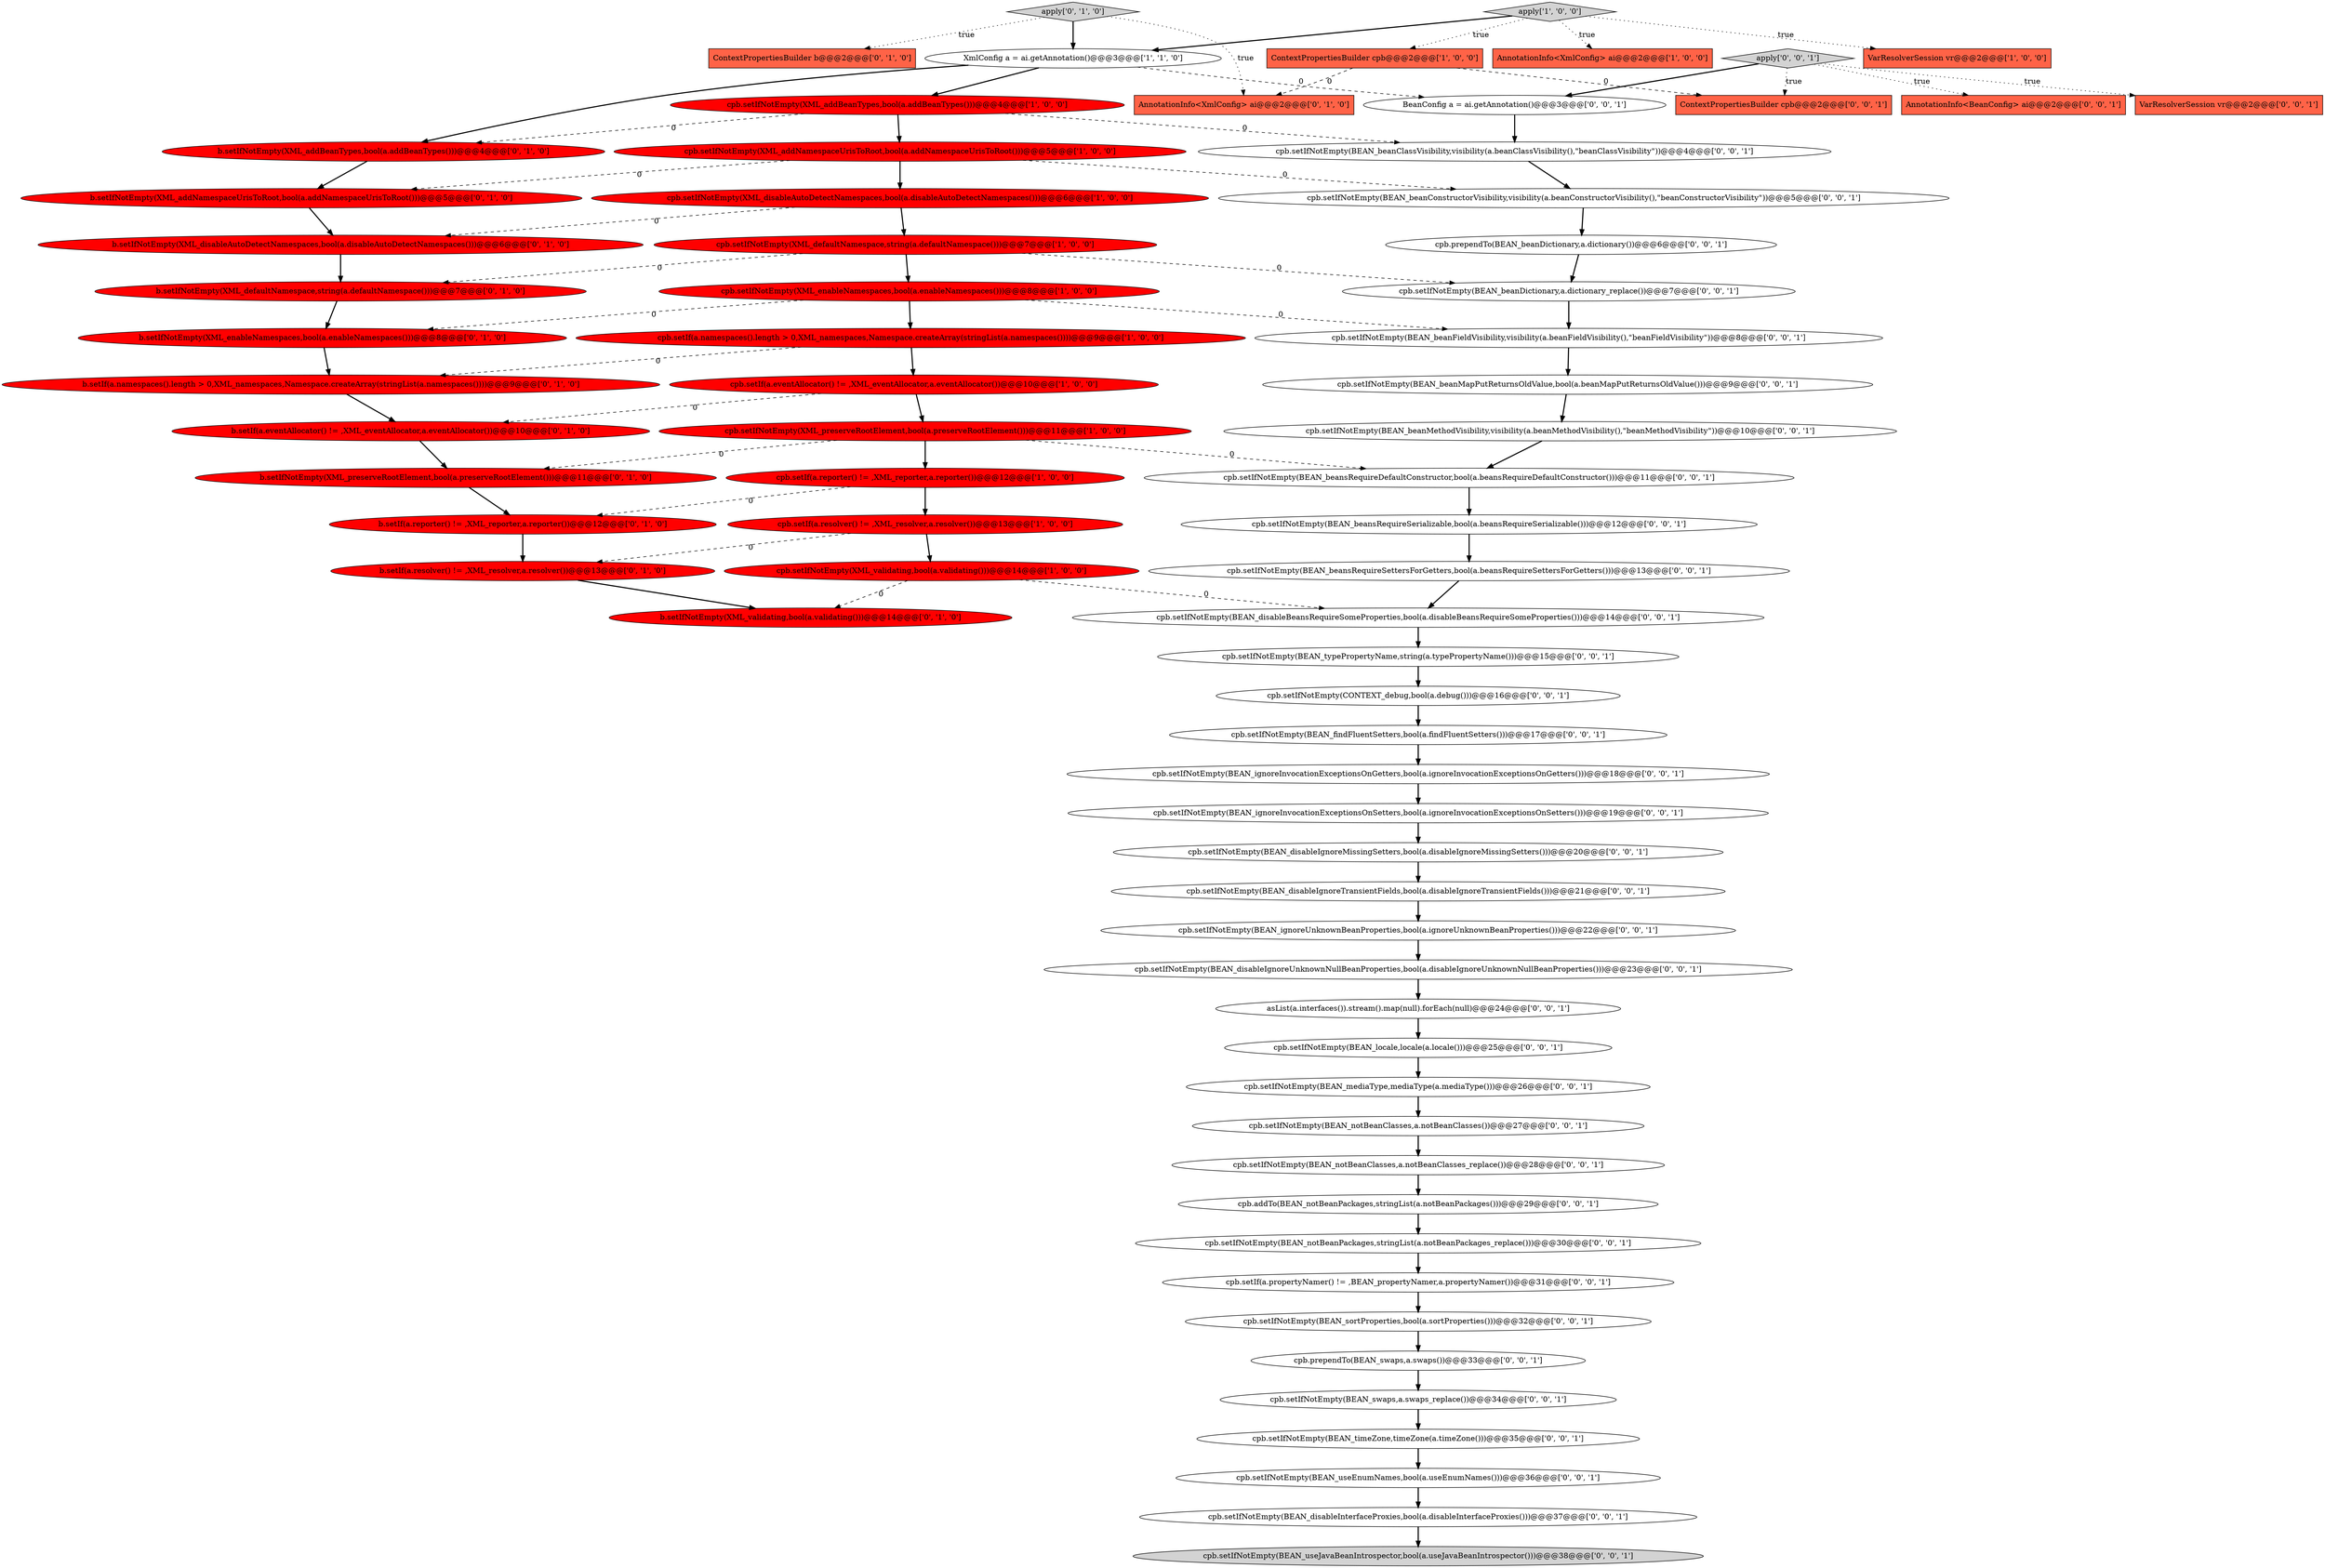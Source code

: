 digraph {
17 [style = filled, label = "b.setIf(a.resolver() != ,XML_resolver,a.resolver())@@@13@@@['0', '1', '0']", fillcolor = red, shape = ellipse image = "AAA1AAABBB2BBB"];
3 [style = filled, label = "cpb.setIfNotEmpty(XML_addBeanTypes,bool(a.addBeanTypes()))@@@4@@@['1', '0', '0']", fillcolor = red, shape = ellipse image = "AAA1AAABBB1BBB"];
7 [style = filled, label = "cpb.setIfNotEmpty(XML_enableNamespaces,bool(a.enableNamespaces()))@@@8@@@['1', '0', '0']", fillcolor = red, shape = ellipse image = "AAA1AAABBB1BBB"];
65 [style = filled, label = "cpb.setIfNotEmpty(BEAN_ignoreUnknownBeanProperties,bool(a.ignoreUnknownBeanProperties()))@@@22@@@['0', '0', '1']", fillcolor = white, shape = ellipse image = "AAA0AAABBB3BBB"];
28 [style = filled, label = "b.setIfNotEmpty(XML_defaultNamespace,string(a.defaultNamespace()))@@@7@@@['0', '1', '0']", fillcolor = red, shape = ellipse image = "AAA1AAABBB2BBB"];
44 [style = filled, label = "cpb.setIfNotEmpty(CONTEXT_debug,bool(a.debug()))@@@16@@@['0', '0', '1']", fillcolor = white, shape = ellipse image = "AAA0AAABBB3BBB"];
2 [style = filled, label = "cpb.setIf(a.eventAllocator() != ,XML_eventAllocator,a.eventAllocator())@@@10@@@['1', '0', '0']", fillcolor = red, shape = ellipse image = "AAA1AAABBB1BBB"];
25 [style = filled, label = "AnnotationInfo<XmlConfig> ai@@@2@@@['0', '1', '0']", fillcolor = tomato, shape = box image = "AAA1AAABBB2BBB"];
46 [style = filled, label = "cpb.setIfNotEmpty(BEAN_timeZone,timeZone(a.timeZone()))@@@35@@@['0', '0', '1']", fillcolor = white, shape = ellipse image = "AAA0AAABBB3BBB"];
19 [style = filled, label = "b.setIfNotEmpty(XML_addNamespaceUrisToRoot,bool(a.addNamespaceUrisToRoot()))@@@5@@@['0', '1', '0']", fillcolor = red, shape = ellipse image = "AAA1AAABBB2BBB"];
62 [style = filled, label = "ContextPropertiesBuilder cpb@@@2@@@['0', '0', '1']", fillcolor = tomato, shape = box image = "AAA0AAABBB3BBB"];
14 [style = filled, label = "cpb.setIfNotEmpty(XML_disableAutoDetectNamespaces,bool(a.disableAutoDetectNamespaces()))@@@6@@@['1', '0', '0']", fillcolor = red, shape = ellipse image = "AAA1AAABBB1BBB"];
55 [style = filled, label = "cpb.setIfNotEmpty(BEAN_typePropertyName,string(a.typePropertyName()))@@@15@@@['0', '0', '1']", fillcolor = white, shape = ellipse image = "AAA0AAABBB3BBB"];
6 [style = filled, label = "XmlConfig a = ai.getAnnotation()@@@3@@@['1', '1', '0']", fillcolor = white, shape = ellipse image = "AAA0AAABBB1BBB"];
26 [style = filled, label = "b.setIfNotEmpty(XML_validating,bool(a.validating()))@@@14@@@['0', '1', '0']", fillcolor = red, shape = ellipse image = "AAA1AAABBB2BBB"];
36 [style = filled, label = "cpb.setIfNotEmpty(BEAN_disableIgnoreMissingSetters,bool(a.disableIgnoreMissingSetters()))@@@20@@@['0', '0', '1']", fillcolor = white, shape = ellipse image = "AAA0AAABBB3BBB"];
42 [style = filled, label = "cpb.setIfNotEmpty(BEAN_notBeanPackages,stringList(a.notBeanPackages_replace()))@@@30@@@['0', '0', '1']", fillcolor = white, shape = ellipse image = "AAA0AAABBB3BBB"];
48 [style = filled, label = "cpb.setIfNotEmpty(BEAN_beanMapPutReturnsOldValue,bool(a.beanMapPutReturnsOldValue()))@@@9@@@['0', '0', '1']", fillcolor = white, shape = ellipse image = "AAA0AAABBB3BBB"];
51 [style = filled, label = "cpb.prependTo(BEAN_swaps,a.swaps())@@@33@@@['0', '0', '1']", fillcolor = white, shape = ellipse image = "AAA0AAABBB3BBB"];
18 [style = filled, label = "b.setIfNotEmpty(XML_disableAutoDetectNamespaces,bool(a.disableAutoDetectNamespaces()))@@@6@@@['0', '1', '0']", fillcolor = red, shape = ellipse image = "AAA1AAABBB2BBB"];
60 [style = filled, label = "cpb.setIfNotEmpty(BEAN_notBeanClasses,a.notBeanClasses())@@@27@@@['0', '0', '1']", fillcolor = white, shape = ellipse image = "AAA0AAABBB3BBB"];
63 [style = filled, label = "cpb.setIfNotEmpty(BEAN_disableBeansRequireSomeProperties,bool(a.disableBeansRequireSomeProperties()))@@@14@@@['0', '0', '1']", fillcolor = white, shape = ellipse image = "AAA0AAABBB3BBB"];
20 [style = filled, label = "ContextPropertiesBuilder b@@@2@@@['0', '1', '0']", fillcolor = tomato, shape = box image = "AAA0AAABBB2BBB"];
4 [style = filled, label = "apply['1', '0', '0']", fillcolor = lightgray, shape = diamond image = "AAA0AAABBB1BBB"];
8 [style = filled, label = "cpb.setIfNotEmpty(XML_validating,bool(a.validating()))@@@14@@@['1', '0', '0']", fillcolor = red, shape = ellipse image = "AAA1AAABBB1BBB"];
52 [style = filled, label = "cpb.prependTo(BEAN_beanDictionary,a.dictionary())@@@6@@@['0', '0', '1']", fillcolor = white, shape = ellipse image = "AAA0AAABBB3BBB"];
40 [style = filled, label = "cpb.addTo(BEAN_notBeanPackages,stringList(a.notBeanPackages()))@@@29@@@['0', '0', '1']", fillcolor = white, shape = ellipse image = "AAA0AAABBB3BBB"];
49 [style = filled, label = "cpb.setIfNotEmpty(BEAN_sortProperties,bool(a.sortProperties()))@@@32@@@['0', '0', '1']", fillcolor = white, shape = ellipse image = "AAA0AAABBB3BBB"];
23 [style = filled, label = "b.setIfNotEmpty(XML_preserveRootElement,bool(a.preserveRootElement()))@@@11@@@['0', '1', '0']", fillcolor = red, shape = ellipse image = "AAA1AAABBB2BBB"];
39 [style = filled, label = "cpb.setIfNotEmpty(BEAN_locale,locale(a.locale()))@@@25@@@['0', '0', '1']", fillcolor = white, shape = ellipse image = "AAA0AAABBB3BBB"];
35 [style = filled, label = "cpb.setIfNotEmpty(BEAN_beanConstructorVisibility,visibility(a.beanConstructorVisibility(),\"beanConstructorVisibility\"))@@@5@@@['0', '0', '1']", fillcolor = white, shape = ellipse image = "AAA0AAABBB3BBB"];
11 [style = filled, label = "cpb.setIfNotEmpty(XML_defaultNamespace,string(a.defaultNamespace()))@@@7@@@['1', '0', '0']", fillcolor = red, shape = ellipse image = "AAA1AAABBB1BBB"];
61 [style = filled, label = "cpb.setIfNotEmpty(BEAN_disableInterfaceProxies,bool(a.disableInterfaceProxies()))@@@37@@@['0', '0', '1']", fillcolor = white, shape = ellipse image = "AAA0AAABBB3BBB"];
13 [style = filled, label = "ContextPropertiesBuilder cpb@@@2@@@['1', '0', '0']", fillcolor = tomato, shape = box image = "AAA1AAABBB1BBB"];
0 [style = filled, label = "cpb.setIf(a.namespaces().length > 0,XML_namespaces,Namespace.createArray(stringList(a.namespaces())))@@@9@@@['1', '0', '0']", fillcolor = red, shape = ellipse image = "AAA1AAABBB1BBB"];
27 [style = filled, label = "apply['0', '1', '0']", fillcolor = lightgray, shape = diamond image = "AAA0AAABBB2BBB"];
58 [style = filled, label = "cpb.setIfNotEmpty(BEAN_beanMethodVisibility,visibility(a.beanMethodVisibility(),\"beanMethodVisibility\"))@@@10@@@['0', '0', '1']", fillcolor = white, shape = ellipse image = "AAA0AAABBB3BBB"];
24 [style = filled, label = "b.setIfNotEmpty(XML_enableNamespaces,bool(a.enableNamespaces()))@@@8@@@['0', '1', '0']", fillcolor = red, shape = ellipse image = "AAA1AAABBB2BBB"];
15 [style = filled, label = "cpb.setIfNotEmpty(XML_preserveRootElement,bool(a.preserveRootElement()))@@@11@@@['1', '0', '0']", fillcolor = red, shape = ellipse image = "AAA1AAABBB1BBB"];
10 [style = filled, label = "cpb.setIf(a.reporter() != ,XML_reporter,a.reporter())@@@12@@@['1', '0', '0']", fillcolor = red, shape = ellipse image = "AAA1AAABBB1BBB"];
1 [style = filled, label = "VarResolverSession vr@@@2@@@['1', '0', '0']", fillcolor = tomato, shape = box image = "AAA0AAABBB1BBB"];
21 [style = filled, label = "b.setIfNotEmpty(XML_addBeanTypes,bool(a.addBeanTypes()))@@@4@@@['0', '1', '0']", fillcolor = red, shape = ellipse image = "AAA1AAABBB2BBB"];
30 [style = filled, label = "cpb.setIfNotEmpty(BEAN_beanClassVisibility,visibility(a.beanClassVisibility(),\"beanClassVisibility\"))@@@4@@@['0', '0', '1']", fillcolor = white, shape = ellipse image = "AAA0AAABBB3BBB"];
53 [style = filled, label = "AnnotationInfo<BeanConfig> ai@@@2@@@['0', '0', '1']", fillcolor = tomato, shape = box image = "AAA0AAABBB3BBB"];
32 [style = filled, label = "cpb.setIfNotEmpty(BEAN_swaps,a.swaps_replace())@@@34@@@['0', '0', '1']", fillcolor = white, shape = ellipse image = "AAA0AAABBB3BBB"];
33 [style = filled, label = "cpb.setIfNotEmpty(BEAN_beansRequireSerializable,bool(a.beansRequireSerializable()))@@@12@@@['0', '0', '1']", fillcolor = white, shape = ellipse image = "AAA0AAABBB3BBB"];
59 [style = filled, label = "apply['0', '0', '1']", fillcolor = lightgray, shape = diamond image = "AAA0AAABBB3BBB"];
69 [style = filled, label = "cpb.setIfNotEmpty(BEAN_useEnumNames,bool(a.useEnumNames()))@@@36@@@['0', '0', '1']", fillcolor = white, shape = ellipse image = "AAA0AAABBB3BBB"];
45 [style = filled, label = "VarResolverSession vr@@@2@@@['0', '0', '1']", fillcolor = tomato, shape = box image = "AAA0AAABBB3BBB"];
12 [style = filled, label = "cpb.setIf(a.resolver() != ,XML_resolver,a.resolver())@@@13@@@['1', '0', '0']", fillcolor = red, shape = ellipse image = "AAA1AAABBB1BBB"];
56 [style = filled, label = "cpb.setIfNotEmpty(BEAN_disableIgnoreUnknownNullBeanProperties,bool(a.disableIgnoreUnknownNullBeanProperties()))@@@23@@@['0', '0', '1']", fillcolor = white, shape = ellipse image = "AAA0AAABBB3BBB"];
37 [style = filled, label = "cpb.setIf(a.propertyNamer() != ,BEAN_propertyNamer,a.propertyNamer())@@@31@@@['0', '0', '1']", fillcolor = white, shape = ellipse image = "AAA0AAABBB3BBB"];
47 [style = filled, label = "cpb.setIfNotEmpty(BEAN_ignoreInvocationExceptionsOnSetters,bool(a.ignoreInvocationExceptionsOnSetters()))@@@19@@@['0', '0', '1']", fillcolor = white, shape = ellipse image = "AAA0AAABBB3BBB"];
54 [style = filled, label = "cpb.setIfNotEmpty(BEAN_beanFieldVisibility,visibility(a.beanFieldVisibility(),\"beanFieldVisibility\"))@@@8@@@['0', '0', '1']", fillcolor = white, shape = ellipse image = "AAA0AAABBB3BBB"];
34 [style = filled, label = "cpb.setIfNotEmpty(BEAN_beansRequireSettersForGetters,bool(a.beansRequireSettersForGetters()))@@@13@@@['0', '0', '1']", fillcolor = white, shape = ellipse image = "AAA0AAABBB3BBB"];
43 [style = filled, label = "cpb.setIfNotEmpty(BEAN_notBeanClasses,a.notBeanClasses_replace())@@@28@@@['0', '0', '1']", fillcolor = white, shape = ellipse image = "AAA0AAABBB3BBB"];
64 [style = filled, label = "cpb.setIfNotEmpty(BEAN_ignoreInvocationExceptionsOnGetters,bool(a.ignoreInvocationExceptionsOnGetters()))@@@18@@@['0', '0', '1']", fillcolor = white, shape = ellipse image = "AAA0AAABBB3BBB"];
29 [style = filled, label = "b.setIf(a.reporter() != ,XML_reporter,a.reporter())@@@12@@@['0', '1', '0']", fillcolor = red, shape = ellipse image = "AAA1AAABBB2BBB"];
67 [style = filled, label = "BeanConfig a = ai.getAnnotation()@@@3@@@['0', '0', '1']", fillcolor = white, shape = ellipse image = "AAA0AAABBB3BBB"];
57 [style = filled, label = "cpb.setIfNotEmpty(BEAN_mediaType,mediaType(a.mediaType()))@@@26@@@['0', '0', '1']", fillcolor = white, shape = ellipse image = "AAA0AAABBB3BBB"];
22 [style = filled, label = "b.setIf(a.namespaces().length > 0,XML_namespaces,Namespace.createArray(stringList(a.namespaces())))@@@9@@@['0', '1', '0']", fillcolor = red, shape = ellipse image = "AAA1AAABBB2BBB"];
38 [style = filled, label = "cpb.setIfNotEmpty(BEAN_useJavaBeanIntrospector,bool(a.useJavaBeanIntrospector()))@@@38@@@['0', '0', '1']", fillcolor = lightgray, shape = ellipse image = "AAA0AAABBB3BBB"];
41 [style = filled, label = "cpb.setIfNotEmpty(BEAN_disableIgnoreTransientFields,bool(a.disableIgnoreTransientFields()))@@@21@@@['0', '0', '1']", fillcolor = white, shape = ellipse image = "AAA0AAABBB3BBB"];
16 [style = filled, label = "b.setIf(a.eventAllocator() != ,XML_eventAllocator,a.eventAllocator())@@@10@@@['0', '1', '0']", fillcolor = red, shape = ellipse image = "AAA1AAABBB2BBB"];
68 [style = filled, label = "cpb.setIfNotEmpty(BEAN_findFluentSetters,bool(a.findFluentSetters()))@@@17@@@['0', '0', '1']", fillcolor = white, shape = ellipse image = "AAA0AAABBB3BBB"];
5 [style = filled, label = "cpb.setIfNotEmpty(XML_addNamespaceUrisToRoot,bool(a.addNamespaceUrisToRoot()))@@@5@@@['1', '0', '0']", fillcolor = red, shape = ellipse image = "AAA1AAABBB1BBB"];
66 [style = filled, label = "asList(a.interfaces()).stream().map(null).forEach(null)@@@24@@@['0', '0', '1']", fillcolor = white, shape = ellipse image = "AAA0AAABBB3BBB"];
9 [style = filled, label = "AnnotationInfo<XmlConfig> ai@@@2@@@['1', '0', '0']", fillcolor = tomato, shape = box image = "AAA0AAABBB1BBB"];
31 [style = filled, label = "cpb.setIfNotEmpty(BEAN_beanDictionary,a.dictionary_replace())@@@7@@@['0', '0', '1']", fillcolor = white, shape = ellipse image = "AAA0AAABBB3BBB"];
50 [style = filled, label = "cpb.setIfNotEmpty(BEAN_beansRequireDefaultConstructor,bool(a.beansRequireDefaultConstructor()))@@@11@@@['0', '0', '1']", fillcolor = white, shape = ellipse image = "AAA0AAABBB3BBB"];
6->3 [style = bold, label=""];
58->50 [style = bold, label=""];
15->10 [style = bold, label=""];
37->49 [style = bold, label=""];
4->1 [style = dotted, label="true"];
12->17 [style = dashed, label="0"];
49->51 [style = bold, label=""];
6->67 [style = dashed, label="0"];
65->56 [style = bold, label=""];
13->25 [style = dashed, label="0"];
51->32 [style = bold, label=""];
23->29 [style = bold, label=""];
39->57 [style = bold, label=""];
43->40 [style = bold, label=""];
63->55 [style = bold, label=""];
3->5 [style = bold, label=""];
59->62 [style = dotted, label="true"];
5->35 [style = dashed, label="0"];
10->12 [style = bold, label=""];
2->15 [style = bold, label=""];
14->11 [style = bold, label=""];
59->67 [style = bold, label=""];
19->18 [style = bold, label=""];
27->25 [style = dotted, label="true"];
21->19 [style = bold, label=""];
36->41 [style = bold, label=""];
3->21 [style = dashed, label="0"];
57->60 [style = bold, label=""];
7->0 [style = bold, label=""];
41->65 [style = bold, label=""];
10->29 [style = dashed, label="0"];
7->54 [style = dashed, label="0"];
13->62 [style = dashed, label="0"];
18->28 [style = bold, label=""];
35->52 [style = bold, label=""];
61->38 [style = bold, label=""];
15->50 [style = dashed, label="0"];
4->13 [style = dotted, label="true"];
27->20 [style = dotted, label="true"];
67->30 [style = bold, label=""];
2->16 [style = dashed, label="0"];
44->68 [style = bold, label=""];
28->24 [style = bold, label=""];
14->18 [style = dashed, label="0"];
47->36 [style = bold, label=""];
48->58 [style = bold, label=""];
3->30 [style = dashed, label="0"];
29->17 [style = bold, label=""];
42->37 [style = bold, label=""];
32->46 [style = bold, label=""];
22->16 [style = bold, label=""];
6->21 [style = bold, label=""];
66->39 [style = bold, label=""];
16->23 [style = bold, label=""];
56->66 [style = bold, label=""];
30->35 [style = bold, label=""];
8->63 [style = dashed, label="0"];
11->31 [style = dashed, label="0"];
12->8 [style = bold, label=""];
59->53 [style = dotted, label="true"];
50->33 [style = bold, label=""];
46->69 [style = bold, label=""];
60->43 [style = bold, label=""];
5->19 [style = dashed, label="0"];
31->54 [style = bold, label=""];
68->64 [style = bold, label=""];
8->26 [style = dashed, label="0"];
17->26 [style = bold, label=""];
15->23 [style = dashed, label="0"];
4->6 [style = bold, label=""];
59->45 [style = dotted, label="true"];
0->2 [style = bold, label=""];
54->48 [style = bold, label=""];
5->14 [style = bold, label=""];
24->22 [style = bold, label=""];
0->22 [style = dashed, label="0"];
27->6 [style = bold, label=""];
69->61 [style = bold, label=""];
11->28 [style = dashed, label="0"];
55->44 [style = bold, label=""];
64->47 [style = bold, label=""];
7->24 [style = dashed, label="0"];
52->31 [style = bold, label=""];
4->9 [style = dotted, label="true"];
33->34 [style = bold, label=""];
40->42 [style = bold, label=""];
11->7 [style = bold, label=""];
34->63 [style = bold, label=""];
}
